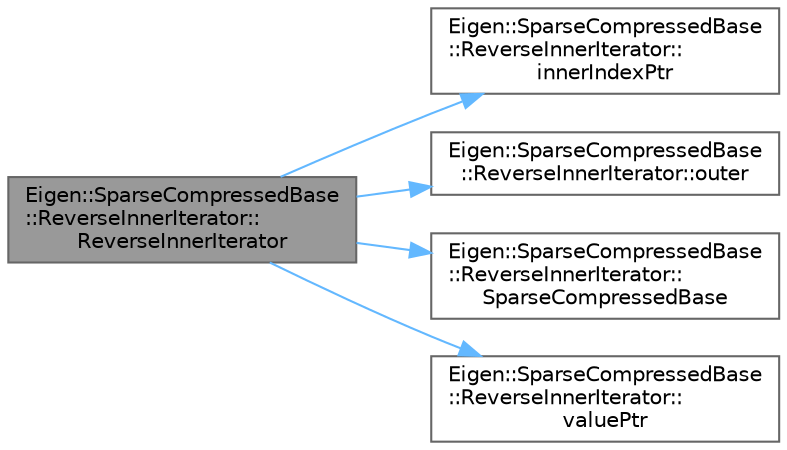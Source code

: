 digraph "Eigen::SparseCompressedBase::ReverseInnerIterator::ReverseInnerIterator"
{
 // LATEX_PDF_SIZE
  bgcolor="transparent";
  edge [fontname=Helvetica,fontsize=10,labelfontname=Helvetica,labelfontsize=10];
  node [fontname=Helvetica,fontsize=10,shape=box,height=0.2,width=0.4];
  rankdir="LR";
  Node1 [id="Node000001",label="Eigen::SparseCompressedBase\l::ReverseInnerIterator::\lReverseInnerIterator",height=0.2,width=0.4,color="gray40", fillcolor="grey60", style="filled", fontcolor="black",tooltip=" "];
  Node1 -> Node2 [id="edge1_Node000001_Node000002",color="steelblue1",style="solid",tooltip=" "];
  Node2 [id="Node000002",label="Eigen::SparseCompressedBase\l::ReverseInnerIterator::\linnerIndexPtr",height=0.2,width=0.4,color="grey40", fillcolor="white", style="filled",URL="$class_eigen_1_1_sparse_compressed_base.html#a29104d325f0d4928fa159257183b2f53",tooltip=" "];
  Node1 -> Node3 [id="edge2_Node000001_Node000003",color="steelblue1",style="solid",tooltip=" "];
  Node3 [id="Node000003",label="Eigen::SparseCompressedBase\l::ReverseInnerIterator::outer",height=0.2,width=0.4,color="grey40", fillcolor="white", style="filled",URL="$class_eigen_1_1_sparse_compressed_base_1_1_reverse_inner_iterator.html#a4c8f7b3f72c8871809f1ecb42abfe661",tooltip=" "];
  Node1 -> Node4 [id="edge3_Node000001_Node000004",color="steelblue1",style="solid",tooltip=" "];
  Node4 [id="Node000004",label="Eigen::SparseCompressedBase\l::ReverseInnerIterator::\lSparseCompressedBase",height=0.2,width=0.4,color="grey40", fillcolor="white", style="filled",URL="$class_eigen_1_1_sparse_compressed_base.html#af79f020db965367d97eb954fc68d8f99",tooltip=" "];
  Node1 -> Node5 [id="edge4_Node000001_Node000005",color="steelblue1",style="solid",tooltip=" "];
  Node5 [id="Node000005",label="Eigen::SparseCompressedBase\l::ReverseInnerIterator::\lvaluePtr",height=0.2,width=0.4,color="grey40", fillcolor="white", style="filled",URL="$class_eigen_1_1_sparse_compressed_base.html#a6373c1dab09c6d3db8fe5e4eea060a86",tooltip=" "];
}
